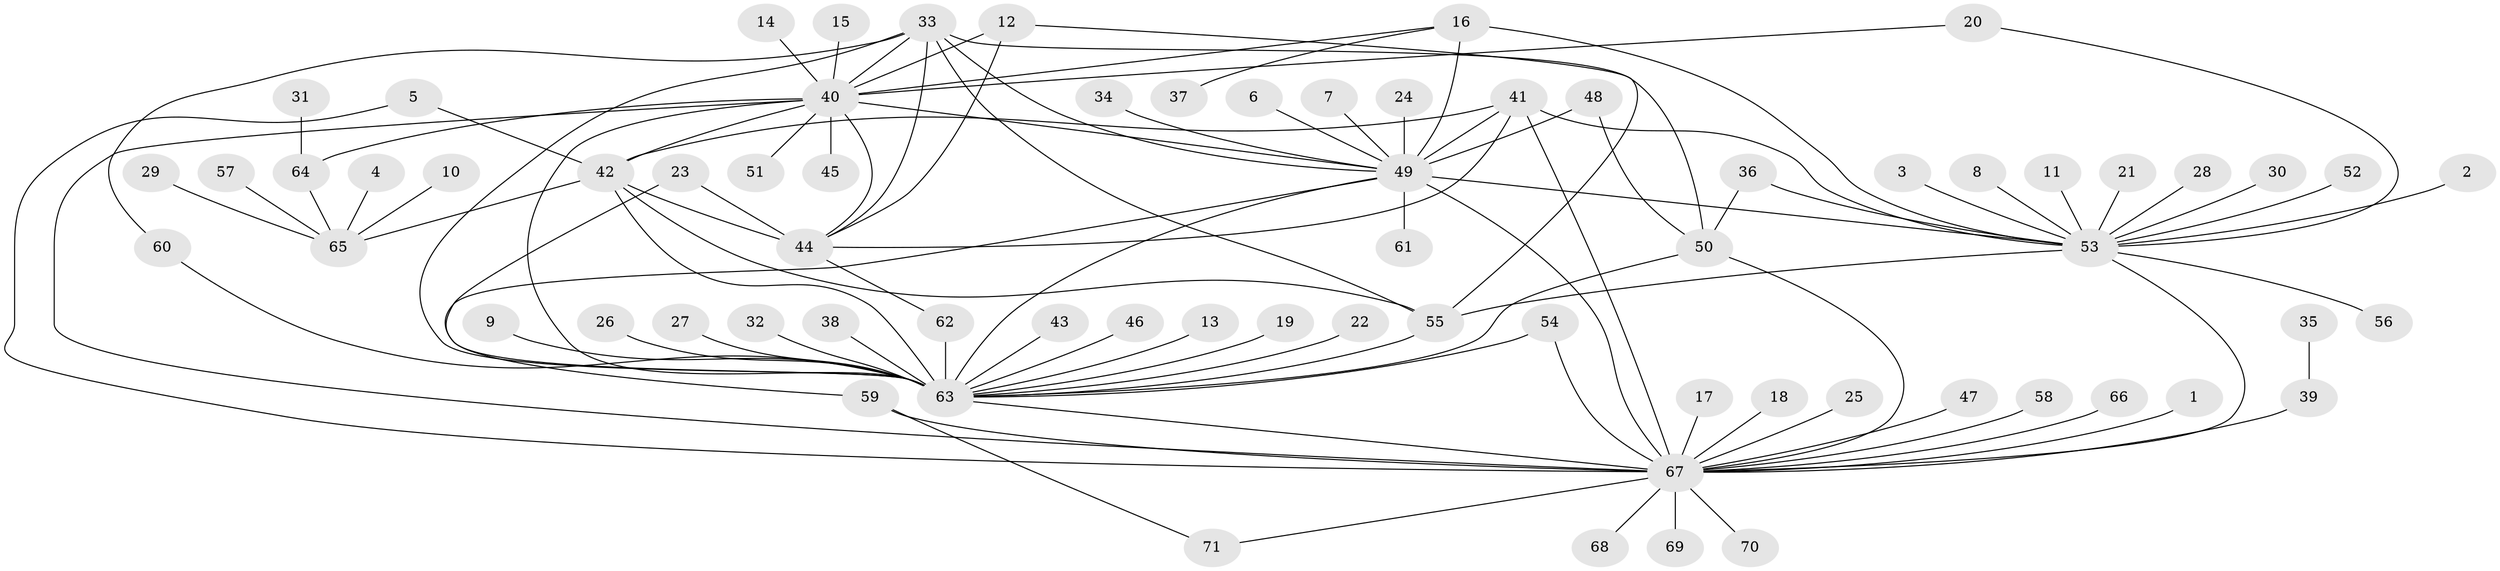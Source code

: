 // original degree distribution, {20: 0.007042253521126761, 12: 0.007042253521126761, 5: 0.04225352112676056, 9: 0.014084507042253521, 19: 0.007042253521126761, 10: 0.007042253521126761, 7: 0.028169014084507043, 1: 0.5070422535211268, 2: 0.19718309859154928, 16: 0.007042253521126761, 6: 0.02112676056338028, 3: 0.09154929577464789, 4: 0.06338028169014084}
// Generated by graph-tools (version 1.1) at 2025/49/03/09/25 03:49:46]
// undirected, 71 vertices, 103 edges
graph export_dot {
graph [start="1"]
  node [color=gray90,style=filled];
  1;
  2;
  3;
  4;
  5;
  6;
  7;
  8;
  9;
  10;
  11;
  12;
  13;
  14;
  15;
  16;
  17;
  18;
  19;
  20;
  21;
  22;
  23;
  24;
  25;
  26;
  27;
  28;
  29;
  30;
  31;
  32;
  33;
  34;
  35;
  36;
  37;
  38;
  39;
  40;
  41;
  42;
  43;
  44;
  45;
  46;
  47;
  48;
  49;
  50;
  51;
  52;
  53;
  54;
  55;
  56;
  57;
  58;
  59;
  60;
  61;
  62;
  63;
  64;
  65;
  66;
  67;
  68;
  69;
  70;
  71;
  1 -- 67 [weight=1.0];
  2 -- 53 [weight=1.0];
  3 -- 53 [weight=1.0];
  4 -- 65 [weight=1.0];
  5 -- 42 [weight=1.0];
  5 -- 67 [weight=1.0];
  6 -- 49 [weight=1.0];
  7 -- 49 [weight=1.0];
  8 -- 53 [weight=1.0];
  9 -- 63 [weight=1.0];
  10 -- 65 [weight=1.0];
  11 -- 53 [weight=1.0];
  12 -- 40 [weight=1.0];
  12 -- 44 [weight=1.0];
  12 -- 55 [weight=1.0];
  13 -- 63 [weight=1.0];
  14 -- 40 [weight=1.0];
  15 -- 40 [weight=1.0];
  16 -- 37 [weight=1.0];
  16 -- 40 [weight=1.0];
  16 -- 49 [weight=2.0];
  16 -- 53 [weight=1.0];
  17 -- 67 [weight=1.0];
  18 -- 67 [weight=1.0];
  19 -- 63 [weight=1.0];
  20 -- 40 [weight=1.0];
  20 -- 53 [weight=1.0];
  21 -- 53 [weight=1.0];
  22 -- 63 [weight=1.0];
  23 -- 44 [weight=1.0];
  23 -- 63 [weight=1.0];
  24 -- 49 [weight=1.0];
  25 -- 67 [weight=1.0];
  26 -- 63 [weight=1.0];
  27 -- 63 [weight=1.0];
  28 -- 53 [weight=1.0];
  29 -- 65 [weight=1.0];
  30 -- 53 [weight=1.0];
  31 -- 64 [weight=1.0];
  32 -- 63 [weight=1.0];
  33 -- 40 [weight=1.0];
  33 -- 44 [weight=1.0];
  33 -- 49 [weight=1.0];
  33 -- 50 [weight=1.0];
  33 -- 55 [weight=1.0];
  33 -- 60 [weight=1.0];
  33 -- 63 [weight=1.0];
  34 -- 49 [weight=1.0];
  35 -- 39 [weight=1.0];
  36 -- 50 [weight=1.0];
  36 -- 53 [weight=1.0];
  38 -- 63 [weight=1.0];
  39 -- 67 [weight=1.0];
  40 -- 42 [weight=1.0];
  40 -- 44 [weight=1.0];
  40 -- 45 [weight=1.0];
  40 -- 49 [weight=1.0];
  40 -- 51 [weight=1.0];
  40 -- 63 [weight=2.0];
  40 -- 64 [weight=1.0];
  40 -- 67 [weight=1.0];
  41 -- 42 [weight=1.0];
  41 -- 44 [weight=1.0];
  41 -- 49 [weight=1.0];
  41 -- 53 [weight=1.0];
  41 -- 67 [weight=2.0];
  42 -- 44 [weight=1.0];
  42 -- 55 [weight=1.0];
  42 -- 63 [weight=1.0];
  42 -- 65 [weight=1.0];
  43 -- 63 [weight=1.0];
  44 -- 62 [weight=1.0];
  46 -- 63 [weight=1.0];
  47 -- 67 [weight=1.0];
  48 -- 49 [weight=1.0];
  48 -- 50 [weight=1.0];
  49 -- 53 [weight=1.0];
  49 -- 59 [weight=1.0];
  49 -- 61 [weight=1.0];
  49 -- 63 [weight=1.0];
  49 -- 67 [weight=2.0];
  50 -- 63 [weight=1.0];
  50 -- 67 [weight=1.0];
  52 -- 53 [weight=1.0];
  53 -- 55 [weight=1.0];
  53 -- 56 [weight=1.0];
  53 -- 67 [weight=1.0];
  54 -- 63 [weight=1.0];
  54 -- 67 [weight=1.0];
  55 -- 63 [weight=1.0];
  57 -- 65 [weight=1.0];
  58 -- 67 [weight=1.0];
  59 -- 67 [weight=1.0];
  59 -- 71 [weight=1.0];
  60 -- 63 [weight=1.0];
  62 -- 63 [weight=1.0];
  63 -- 67 [weight=1.0];
  64 -- 65 [weight=1.0];
  66 -- 67 [weight=1.0];
  67 -- 68 [weight=1.0];
  67 -- 69 [weight=1.0];
  67 -- 70 [weight=1.0];
  67 -- 71 [weight=1.0];
}
